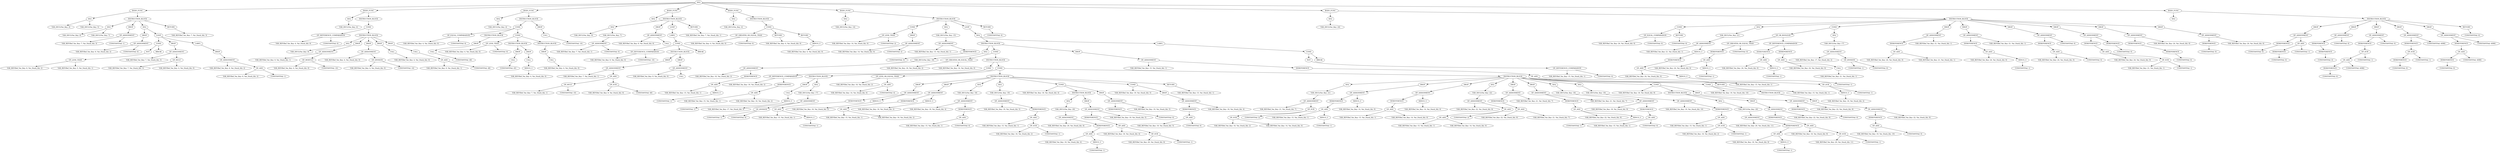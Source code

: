 diGraph Tree {
node1[label= "SEQ" ];
node2[label= "BODY_FUNC" ];
node1 -> node2[label=""];
node3[label= "SEQ" ];
node2 -> node3[label=""];
node4[label= "VAR_DECL(Var_Key: 4)" ];
node3 -> node4[label=""];
node5[label= "VAR_DECL(Var_Key: 5)" ];
node3 -> node5[label=""];
node6[label= "INSTRUCTION_BLOCK" ];
node2 -> node6[label=""];
node7[label= "SEQ" ];
node6 -> node7[label=""];
node8[label= "VAR_DECL(Var_Key: 6)" ];
node7 -> node8[label=""];
node9[label= "VAR_DECL(Var_Key: 7)" ];
node7 -> node9[label=""];
node10[label= "DROP" ];
node6 -> node10[label=""];
node11[label= "OP_ASSIGNMENT" ];
node10 -> node11[label=""];
node12[label= "VAR_REF(Ref_Var_Key: 7, Var_Stack_Idx: 3)" ];
node11 -> node12[label=""];
node13[label= "CONSTANT(Val: 1)" ];
node11 -> node13[label=""];
node14[label= "SEQ" ];
node6 -> node14[label=""];
node15[label= "DROP" ];
node14 -> node15[label=""];
node16[label= "OP_ASSIGNMENT" ];
node15 -> node16[label=""];
node17[label= "VAR_REF(Ref_Var_Key: 6, Var_Stack_Idx: 2)" ];
node16 -> node17[label=""];
node18[label= "CONSTANT(Val: 0)" ];
node16 -> node18[label=""];
node19[label= "LOOP" ];
node14 -> node19[label=""];
node20[label= "COND" ];
node19 -> node20[label=""];
node21[label= "NOT" ];
node20 -> node21[label=""];
node22[label= "OP_LESS_THAN" ];
node21 -> node22[label=""];
node23[label= "VAR_REF(Ref_Var_Key: 6, Var_Stack_Idx: 2)" ];
node22 -> node23[label=""];
node24[label= "VAR_REF(Ref_Var_Key: 5, Var_Stack_Idx: 1)" ];
node22 -> node24[label=""];
node25[label= "BREAK" ];
node20 -> node25[label=""];
node26[label= "DROP" ];
node19 -> node26[label=""];
node27[label= "OP_ASSIGNMENT" ];
node26 -> node27[label=""];
node28[label= "VAR_REF(Ref_Var_Key: 7, Var_Stack_Idx: 3)" ];
node27 -> node28[label=""];
node29[label= "OP_MULT" ];
node27 -> node29[label=""];
node30[label= "VAR_REF(Ref_Var_Key: 7, Var_Stack_Idx: 3)" ];
node29 -> node30[label=""];
node31[label= "VAR_REF(Ref_Var_Key: 4, Var_Stack_Idx: 0)" ];
node29 -> node31[label=""];
node32[label= "LABEL" ];
node19 -> node32[label=""];
node33[label= "DROP" ];
node32 -> node33[label=""];
node34[label= "OP_ASSIGNMENT" ];
node33 -> node34[label=""];
node35[label= "VAR_REF(Ref_Var_Key: 6, Var_Stack_Idx: 2)" ];
node34 -> node35[label=""];
node36[label= "OP_ADD" ];
node34 -> node36[label=""];
node37[label= "VAR_REF(Ref_Var_Key: 6, Var_Stack_Idx: 2)" ];
node36 -> node37[label=""];
node38[label= "CONSTANT(Val: 1)" ];
node36 -> node38[label=""];
node39[label= "RETURN" ];
node6 -> node39[label=""];
node40[label= "VAR_REF(Ref_Var_Key: 7, Var_Stack_Idx: 3)" ];
node39 -> node40[label=""];
node41[label= "BODY_FUNC" ];
node1 -> node41[label=""];
node42[label= "SEQ" ];
node41 -> node42[label=""];
node43[label= "VAR_DECL(Var_Key: 4)" ];
node42 -> node43[label=""];
node44[label= "INSTRUCTION_BLOCK" ];
node41 -> node44[label=""];
node45[label= "COND" ];
node44 -> node45[label=""];
node46[label= "OP_DIFFERENCE_COMPARAISON" ];
node45 -> node46[label=""];
node47[label= "VAR_REF(Ref_Var_Key: 4, Var_Stack_Idx: 0)" ];
node46 -> node47[label=""];
node48[label= "CONSTANT(Val: 0)" ];
node46 -> node48[label=""];
node49[label= "INSTRUCTION_BLOCK" ];
node45 -> node49[label=""];
node50[label= "SEQ" ];
node49 -> node50[label=""];
node51[label= "VAR_DECL(Var_Key: 9)" ];
node50 -> node51[label=""];
node52[label= "DROP" ];
node49 -> node52[label=""];
node53[label= "OP_ASSIGNMENT" ];
node52 -> node53[label=""];
node54[label= "VAR_REF(Ref_Var_Key: 9, Var_Stack_Idx: 1)" ];
node53 -> node54[label=""];
node55[label= "OP_MODULO" ];
node53 -> node55[label=""];
node56[label= "VAR_REF(Ref_Var_Key: 4, Var_Stack_Idx: 0)" ];
node55 -> node56[label=""];
node57[label= "CONSTANT(Val: 10)" ];
node55 -> node57[label=""];
node58[label= "DROP" ];
node49 -> node58[label=""];
node59[label= "OP_ASSIGNMENT" ];
node58 -> node59[label=""];
node60[label= "VAR_REF(Ref_Var_Key: 4, Var_Stack_Idx: 0)" ];
node59 -> node60[label=""];
node61[label= "OP_DIVISION" ];
node59 -> node61[label=""];
node62[label= "VAR_REF(Ref_Var_Key: 4, Var_Stack_Idx: 0)" ];
node61 -> node62[label=""];
node63[label= "CONSTANT(Val: 10)" ];
node61 -> node63[label=""];
node64[label= "DROP" ];
node49 -> node64[label=""];
node65[label= "CALL" ];
node64 -> node65[label=""];
node66[label= "VAR_REF(Ref_Var_Key: 4, Var_Stack_Idx: 0)" ];
node65 -> node66[label=""];
node67[label= "DROP" ];
node49 -> node67[label=""];
node68[label= "CALL" ];
node67 -> node68[label=""];
node69[label= "OP_ADD" ];
node68 -> node69[label=""];
node70[label= "VAR_REF(Ref_Var_Key: 9, Var_Stack_Idx: 1)" ];
node69 -> node70[label=""];
node71[label= "CONSTANT(Val: 48)" ];
node69 -> node71[label=""];
node72[label= "BODY_FUNC" ];
node1 -> node72[label=""];
node73[label= "SEQ" ];
node72 -> node73[label=""];
node74[label= "VAR_DECL(Var_Key: 4)" ];
node73 -> node74[label=""];
node75[label= "INSTRUCTION_BLOCK" ];
node72 -> node75[label=""];
node76[label= "COND" ];
node75 -> node76[label=""];
node77[label= "OP_EQUAL_COMPARAISON" ];
node76 -> node77[label=""];
node78[label= "VAR_REF(Ref_Var_Key: 4, Var_Stack_Idx: 0)" ];
node77 -> node78[label=""];
node79[label= "CONSTANT(Val: 0)" ];
node77 -> node79[label=""];
node80[label= "INSTRUCTION_BLOCK" ];
node76 -> node80[label=""];
node81[label= "DROP" ];
node80 -> node81[label=""];
node82[label= "CALL" ];
node81 -> node82[label=""];
node83[label= "CONSTANT(Val: 48)" ];
node82 -> node83[label=""];
node84[label= "COND" ];
node76 -> node84[label=""];
node85[label= "OP_LESS_THAN" ];
node84 -> node85[label=""];
node86[label= "VAR_REF(Ref_Var_Key: 4, Var_Stack_Idx: 0)" ];
node85 -> node86[label=""];
node87[label= "CONSTANT(Val: 0)" ];
node85 -> node87[label=""];
node88[label= "INSTRUCTION_BLOCK" ];
node84 -> node88[label=""];
node89[label= "DROP" ];
node88 -> node89[label=""];
node90[label= "CALL" ];
node89 -> node90[label=""];
node91[label= "CONSTANT(Val: 45)" ];
node90 -> node91[label=""];
node92[label= "DROP" ];
node88 -> node92[label=""];
node93[label= "CALL" ];
node92 -> node93[label=""];
node94[label= "MINUS_U" ];
node93 -> node94[label=""];
node95[label= "VAR_REF(Ref_Var_Key: 4, Var_Stack_Idx: 0)" ];
node94 -> node95[label=""];
node96[label= "INSTRUCTION_BLOCK" ];
node84 -> node96[label=""];
node97[label= "DROP" ];
node96 -> node97[label=""];
node98[label= "CALL" ];
node97 -> node98[label=""];
node99[label= "VAR_REF(Ref_Var_Key: 4, Var_Stack_Idx: 0)" ];
node98 -> node99[label=""];
node100[label= "DROP" ];
node75 -> node100[label=""];
node101[label= "CALL" ];
node100 -> node101[label=""];
node102[label= "CONSTANT(Val: 10)" ];
node101 -> node102[label=""];
node103[label= "BODY_FUNC" ];
node1 -> node103[label=""];
node104[label= "SEQ" ];
node103 -> node104[label=""];
node105[label= "INSTRUCTION_BLOCK" ];
node103 -> node105[label=""];
node106[label= "SEQ" ];
node105 -> node106[label=""];
node107[label= "VAR_DECL(Var_Key: 9)" ];
node106 -> node107[label=""];
node108[label= "VAR_DECL(Var_Key: 7)" ];
node106 -> node108[label=""];
node109[label= "OP_ASSIGNMENT" ];
node108 -> node109[label=""];
node110[label= "VAR_REF(Ref_Var_Key: 7, Var_Stack_Idx: 1)" ];
node109 -> node110[label=""];
node111[label= "CONSTANT(Val: 0)" ];
node109 -> node111[label=""];
node112[label= "DROP" ];
node105 -> node112[label=""];
node113[label= "OP_ASSIGNMENT" ];
node112 -> node113[label=""];
node114[label= "VAR_REF(Ref_Var_Key: 9, Var_Stack_Idx: 0)" ];
node113 -> node114[label=""];
node115[label= "CALL" ];
node113 -> node115[label=""];
node116[label= "LOOP" ];
node105 -> node116[label=""];
node117[label= "LABEL" ];
node116 -> node117[label=""];
node118[label= "COND" ];
node117 -> node118[label=""];
node119[label= "OP_DIFFERENCE_COMPARAISON" ];
node118 -> node119[label=""];
node120[label= "VAR_REF(Ref_Var_Key: 9, Var_Stack_Idx: 0)" ];
node119 -> node120[label=""];
node121[label= "CONSTANT(Val: 10)" ];
node119 -> node121[label=""];
node122[label= "INSTRUCTION_BLOCK" ];
node118 -> node122[label=""];
node123[label= "DROP" ];
node122 -> node123[label=""];
node124[label= "OP_ASSIGNMENT" ];
node123 -> node124[label=""];
node125[label= "VAR_REF(Ref_Var_Key: 7, Var_Stack_Idx: 1)" ];
node124 -> node125[label=""];
node126[label= "OP_ADD" ];
node124 -> node126[label=""];
node127[label= "OP_MULT" ];
node126 -> node127[label=""];
node128[label= "VAR_REF(Ref_Var_Key: 7, Var_Stack_Idx: 1)" ];
node127 -> node128[label=""];
node129[label= "CONSTANT(Val: 10)" ];
node127 -> node129[label=""];
node130[label= "OP_SUB" ];
node126 -> node130[label=""];
node131[label= "VAR_REF(Ref_Var_Key: 9, Var_Stack_Idx: 0)" ];
node130 -> node131[label=""];
node132[label= "CONSTANT(Val: 48)" ];
node130 -> node132[label=""];
node133[label= "DROP" ];
node122 -> node133[label=""];
node134[label= "OP_ASSIGNMENT" ];
node133 -> node134[label=""];
node135[label= "VAR_REF(Ref_Var_Key: 9, Var_Stack_Idx: 0)" ];
node134 -> node135[label=""];
node136[label= "CALL" ];
node134 -> node136[label=""];
node137[label= "BREAK" ];
node118 -> node137[label=""];
node138[label= "RETURN" ];
node105 -> node138[label=""];
node139[label= "VAR_REF(Ref_Var_Key: 7, Var_Stack_Idx: 1)" ];
node138 -> node139[label=""];
node140[label= "BODY_FUNC" ];
node1 -> node140[label=""];
node141[label= "SEQ" ];
node140 -> node141[label=""];
node142[label= "VAR_DECL(Var_Key: 4)" ];
node141 -> node142[label=""];
node143[label= "INSTRUCTION_BLOCK" ];
node140 -> node143[label=""];
node144[label= "COND" ];
node143 -> node144[label=""];
node145[label= "OP_GREATER_OR_EQUAL_THAN" ];
node144 -> node145[label=""];
node146[label= "VAR_REF(Ref_Var_Key: 4, Var_Stack_Idx: 0)" ];
node145 -> node146[label=""];
node147[label= "CONSTANT(Val: 0)" ];
node145 -> node147[label=""];
node148[label= "RETURN" ];
node144 -> node148[label=""];
node149[label= "VAR_REF(Ref_Var_Key: 4, Var_Stack_Idx: 0)" ];
node148 -> node149[label=""];
node150[label= "RETURN" ];
node144 -> node150[label=""];
node151[label= "MINUS_U" ];
node150 -> node151[label=""];
node152[label= "VAR_REF(Ref_Var_Key: 4, Var_Stack_Idx: 0)" ];
node151 -> node152[label=""];
node153[label= "BODY_FUNC" ];
node1 -> node153[label=""];
node154[label= "SEQ" ];
node153 -> node154[label=""];
node155[label= "VAR_DECL(Var_Key: 14)" ];
node154 -> node155[label=""];
node156[label= "INSTRUCTION_BLOCK" ];
node153 -> node156[label=""];
node157[label= "COND" ];
node156 -> node157[label=""];
node158[label= "OP_LESS_THAN" ];
node157 -> node158[label=""];
node159[label= "VAR_REF(Ref_Var_Key: 14, Var_Stack_Idx: 0)" ];
node158 -> node159[label=""];
node160[label= "CONSTANT(Val: 2)" ];
node158 -> node160[label=""];
node161[label= "DROP" ];
node157 -> node161[label=""];
node162[label= "OP_ASSIGNMENT" ];
node161 -> node162[label=""];
node163[label= "VAR_REF(Ref_Var_Key: 14, Var_Stack_Idx: 0)" ];
node162 -> node163[label=""];
node164[label= "CONSTANT(Val: 2)" ];
node162 -> node164[label=""];
node165[label= "SEQ" ];
node156 -> node165[label=""];
node166[label= "VAR_DECL(Var_Key: 15)" ];
node165 -> node166[label=""];
node167[label= "OP_ASSIGNMENT" ];
node166 -> node167[label=""];
node168[label= "VAR_REF(Ref_Var_Key: 15, Var_Stack_Idx: 1)" ];
node167 -> node168[label=""];
node169[label= "DEREFERENCE" ];
node167 -> node169[label=""];
node170[label= "CONSTANT(Val: 0)" ];
node169 -> node170[label=""];
node171[label= "LOOP" ];
node156 -> node171[label=""];
node172[label= "SEQ" ];
node171 -> node172[label=""];
node173[label= "INSTRUCTION_BLOCK" ];
node172 -> node173[label=""];
node174[label= "SEQ" ];
node173 -> node174[label=""];
node175[label= "VAR_DECL(Var_Key: 16)" ];
node174 -> node175[label=""];
node176[label= "OP_ASSIGNMENT" ];
node175 -> node176[label=""];
node177[label= "VAR_REF(Ref_Var_Key: 16, Var_Stack_Idx: 2)" ];
node176 -> node177[label=""];
node178[label= "DEREFERENCE" ];
node176 -> node178[label=""];
node179[label= "OP_ADD" ];
node178 -> node179[label=""];
node180[label= "VAR_REF(Ref_Var_Key: 15, Var_Stack_Idx: 1)" ];
node179 -> node180[label=""];
node181[label= "MINUS_U" ];
node179 -> node181[label=""];
node182[label= "CONSTANT(Val: 1)" ];
node181 -> node182[label=""];
node183[label= "COND" ];
node173 -> node183[label=""];
node184[label= "OP_GREATER_OR_EQUAL_THAN" ];
node183 -> node184[label=""];
node185[label= "VAR_REF(Ref_Var_Key: 16, Var_Stack_Idx: 2)" ];
node184 -> node185[label=""];
node186[label= "VAR_REF(Ref_Var_Key: 14, Var_Stack_Idx: 0)" ];
node184 -> node186[label=""];
node187[label= "INSTRUCTION_BLOCK" ];
node183 -> node187[label=""];
node188[label= "COND" ];
node187 -> node188[label=""];
node189[label= "OP_DIFFERENCE_COMPARAISON" ];
node188 -> node189[label=""];
node190[label= "VAR_REF(Ref_Var_Key: 16, Var_Stack_Idx: 2)" ];
node189 -> node190[label=""];
node191[label= "DEREFERENCE" ];
node189 -> node191[label=""];
node192[label= "OP_ADD" ];
node191 -> node192[label=""];
node193[label= "VAR_REF(Ref_Var_Key: 15, Var_Stack_Idx: 1)" ];
node192 -> node193[label=""];
node194[label= "VAR_REF(Ref_Var_Key: 16, Var_Stack_Idx: 2)" ];
node192 -> node194[label=""];
node195[label= "INSTRUCTION_BLOCK" ];
node188 -> node195[label=""];
node196[label= "DROP" ];
node195 -> node196[label=""];
node197[label= "CALL" ];
node196 -> node197[label=""];
node198[label= "MINUS_U" ];
node197 -> node198[label=""];
node199[label= "CONSTANT(Val: 1)" ];
node198 -> node199[label=""];
node200[label= "SEQ" ];
node195 -> node200[label=""];
node201[label= "VAR_DECL(Var_Key: 17)" ];
node200 -> node201[label=""];
node202[label= "OP_ASSIGNMENT" ];
node201 -> node202[label=""];
node203[label= "VAR_REF(Ref_Var_Key: 17, Var_Stack_Idx: 3)" ];
node202 -> node203[label=""];
node204[label= "OP_DIVISION" ];
node202 -> node204[label=""];
node205[label= "CONSTANT(Val: 1)" ];
node204 -> node205[label=""];
node206[label= "CONSTANT(Val: 0)" ];
node204 -> node206[label=""];
node207[label= "COND" ];
node187 -> node207[label=""];
node208[label= "OP_LESS_OR_EQUAL_THAN" ];
node207 -> node208[label=""];
node209[label= "VAR_REF(Ref_Var_Key: 16, Var_Stack_Idx: 2)" ];
node208 -> node209[label=""];
node210[label= "OP_ADD" ];
node208 -> node210[label=""];
node211[label= "VAR_REF(Ref_Var_Key: 14, Var_Stack_Idx: 0)" ];
node210 -> node211[label=""];
node212[label= "CONSTANT(Val: 4)" ];
node210 -> node212[label=""];
node213[label= "INSTRUCTION_BLOCK" ];
node207 -> node213[label=""];
node214[label= "DROP" ];
node213 -> node214[label=""];
node215[label= "OP_ASSIGNMENT" ];
node214 -> node215[label=""];
node216[label= "DEREFERENCE" ];
node215 -> node216[label=""];
node217[label= "OP_ADD" ];
node216 -> node217[label=""];
node218[label= "VAR_REF(Ref_Var_Key: 15, Var_Stack_Idx: 1)" ];
node217 -> node218[label=""];
node219[label= "MINUS_U" ];
node217 -> node219[label=""];
node220[label= "CONSTANT(Val: 1)" ];
node219 -> node220[label=""];
node221[label= "MINUS_U" ];
node215 -> node221[label=""];
node222[label= "VAR_REF(Ref_Var_Key: 16, Var_Stack_Idx: 2)" ];
node221 -> node222[label=""];
node223[label= "DROP" ];
node213 -> node223[label=""];
node224[label= "OP_ASSIGNMENT" ];
node223 -> node224[label=""];
node225[label= "DEREFERENCE" ];
node224 -> node225[label=""];
node226[label= "OP_ADD" ];
node225 -> node226[label=""];
node227[label= "VAR_REF(Ref_Var_Key: 15, Var_Stack_Idx: 1)" ];
node226 -> node227[label=""];
node228[label= "VAR_REF(Ref_Var_Key: 16, Var_Stack_Idx: 2)" ];
node226 -> node228[label=""];
node229[label= "MINUS_U" ];
node224 -> node229[label=""];
node230[label= "VAR_REF(Ref_Var_Key: 16, Var_Stack_Idx: 2)" ];
node229 -> node230[label=""];
node231[label= "SEQ" ];
node213 -> node231[label=""];
node232[label= "VAR_DECL(Var_Key: 18)" ];
node231 -> node232[label=""];
node233[label= "OP_ASSIGNMENT" ];
node232 -> node233[label=""];
node234[label= "VAR_REF(Ref_Var_Key: 18, Var_Stack_Idx: 4)" ];
node233 -> node234[label=""];
node235[label= "DEREFERENCE" ];
node233 -> node235[label=""];
node236[label= "OP_ADD" ];
node235 -> node236[label=""];
node237[label= "VAR_REF(Ref_Var_Key: 15, Var_Stack_Idx: 1)" ];
node236 -> node237[label=""];
node238[label= "CONSTANT(Val: 0)" ];
node236 -> node238[label=""];
node239[label= "SEQ" ];
node213 -> node239[label=""];
node240[label= "VAR_DECL(Var_Key: 19)" ];
node239 -> node240[label=""];
node241[label= "OP_ASSIGNMENT" ];
node240 -> node241[label=""];
node242[label= "VAR_REF(Ref_Var_Key: 19, Var_Stack_Idx: 5)" ];
node241 -> node242[label=""];
node243[label= "DEREFERENCE" ];
node241 -> node243[label=""];
node244[label= "OP_ADD" ];
node243 -> node244[label=""];
node245[label= "VAR_REF(Ref_Var_Key: 15, Var_Stack_Idx: 1)" ];
node244 -> node245[label=""];
node246[label= "OP_SUB" ];
node244 -> node246[label=""];
node247[label= "VAR_REF(Ref_Var_Key: 16, Var_Stack_Idx: 2)" ];
node246 -> node247[label=""];
node248[label= "CONSTANT(Val: 1)" ];
node246 -> node248[label=""];
node249[label= "COND" ];
node213 -> node249[label=""];
node250[label= "VAR_REF(Ref_Var_Key: 18, Var_Stack_Idx: 4)" ];
node249 -> node250[label=""];
node251[label= "INSTRUCTION_BLOCK" ];
node249 -> node251[label=""];
node252[label= "SEQ" ];
node251 -> node252[label=""];
node253[label= "VAR_DECL(Var_Key: 20)" ];
node252 -> node253[label=""];
node254[label= "OP_ASSIGNMENT" ];
node253 -> node254[label=""];
node255[label= "VAR_REF(Ref_Var_Key: 20, Var_Stack_Idx: 6)" ];
node254 -> node255[label=""];
node256[label= "DEREFERENCE" ];
node254 -> node256[label=""];
node257[label= "OP_ADD" ];
node256 -> node257[label=""];
node258[label= "VAR_REF(Ref_Var_Key: 18, Var_Stack_Idx: 4)" ];
node257 -> node258[label=""];
node259[label= "MINUS_U" ];
node257 -> node259[label=""];
node260[label= "CONSTANT(Val: 1)" ];
node259 -> node260[label=""];
node261[label= "DROP" ];
node251 -> node261[label=""];
node262[label= "OP_ASSIGNMENT" ];
node261 -> node262[label=""];
node263[label= "DEREFERENCE" ];
node262 -> node263[label=""];
node264[label= "OP_ADD" ];
node263 -> node264[label=""];
node265[label= "VAR_REF(Ref_Var_Key: 18, Var_Stack_Idx: 4)" ];
node264 -> node265[label=""];
node266[label= "OP_SUB" ];
node264 -> node266[label=""];
node267[label= "VAR_REF(Ref_Var_Key: 20, Var_Stack_Idx: 6)" ];
node266 -> node267[label=""];
node268[label= "CONSTANT(Val: 1)" ];
node266 -> node268[label=""];
node269[label= "VAR_REF(Ref_Var_Key: 19, Var_Stack_Idx: 5)" ];
node262 -> node269[label=""];
node270[label= "DROP" ];
node249 -> node270[label=""];
node271[label= "OP_ASSIGNMENT" ];
node270 -> node271[label=""];
node272[label= "DEREFERENCE" ];
node271 -> node272[label=""];
node273[label= "CONSTANT(Val: 0)" ];
node272 -> node273[label=""];
node274[label= "VAR_REF(Ref_Var_Key: 19, Var_Stack_Idx: 5)" ];
node271 -> node274[label=""];
node275[label= "COND" ];
node213 -> node275[label=""];
node276[label= "VAR_REF(Ref_Var_Key: 19, Var_Stack_Idx: 5)" ];
node275 -> node276[label=""];
node277[label= "DROP" ];
node275 -> node277[label=""];
node278[label= "OP_ASSIGNMENT" ];
node277 -> node278[label=""];
node279[label= "DEREFERENCE" ];
node278 -> node279[label=""];
node280[label= "OP_ADD" ];
node279 -> node280[label=""];
node281[label= "VAR_REF(Ref_Var_Key: 19, Var_Stack_Idx: 5)" ];
node280 -> node281[label=""];
node282[label= "CONSTANT(Val: 0)" ];
node280 -> node282[label=""];
node283[label= "VAR_REF(Ref_Var_Key: 18, Var_Stack_Idx: 4)" ];
node278 -> node283[label=""];
node284[label= "RETURN" ];
node213 -> node284[label=""];
node285[label= "VAR_REF(Ref_Var_Key: 15, Var_Stack_Idx: 1)" ];
node284 -> node285[label=""];
node286[label= "INSTRUCTION_BLOCK" ];
node207 -> node286[label=""];
node287[label= "SEQ" ];
node286 -> node287[label=""];
node288[label= "VAR_DECL(Var_Key: 21)" ];
node287 -> node288[label=""];
node289[label= "OP_ASSIGNMENT" ];
node288 -> node289[label=""];
node290[label= "VAR_REF(Ref_Var_Key: 21, Var_Stack_Idx: 7)" ];
node289 -> node290[label=""];
node291[label= "OP_SUB" ];
node289 -> node291[label=""];
node292[label= "OP_SUB" ];
node291 -> node292[label=""];
node293[label= "VAR_REF(Ref_Var_Key: 16, Var_Stack_Idx: 2)" ];
node292 -> node293[label=""];
node294[label= "VAR_REF(Ref_Var_Key: 14, Var_Stack_Idx: 0)" ];
node292 -> node294[label=""];
node295[label= "CONSTANT(Val: 2)" ];
node291 -> node295[label=""];
node296[label= "DROP" ];
node286 -> node296[label=""];
node297[label= "OP_ASSIGNMENT" ];
node296 -> node297[label=""];
node298[label= "DEREFERENCE" ];
node297 -> node298[label=""];
node299[label= "OP_ADD" ];
node298 -> node299[label=""];
node300[label= "VAR_REF(Ref_Var_Key: 15, Var_Stack_Idx: 1)" ];
node299 -> node300[label=""];
node301[label= "MINUS_U" ];
node299 -> node301[label=""];
node302[label= "CONSTANT(Val: 1)" ];
node301 -> node302[label=""];
node303[label= "MINUS_U" ];
node297 -> node303[label=""];
node304[label= "VAR_REF(Ref_Var_Key: 14, Var_Stack_Idx: 0)" ];
node303 -> node304[label=""];
node305[label= "DROP" ];
node286 -> node305[label=""];
node306[label= "OP_ASSIGNMENT" ];
node305 -> node306[label=""];
node307[label= "DEREFERENCE" ];
node306 -> node307[label=""];
node308[label= "OP_ADD" ];
node307 -> node308[label=""];
node309[label= "VAR_REF(Ref_Var_Key: 15, Var_Stack_Idx: 1)" ];
node308 -> node309[label=""];
node310[label= "VAR_REF(Ref_Var_Key: 14, Var_Stack_Idx: 0)" ];
node308 -> node310[label=""];
node311[label= "MINUS_U" ];
node306 -> node311[label=""];
node312[label= "VAR_REF(Ref_Var_Key: 14, Var_Stack_Idx: 0)" ];
node311 -> node312[label=""];
node313[label= "SEQ" ];
node286 -> node313[label=""];
node314[label= "VAR_DECL(Var_Key: 22)" ];
node313 -> node314[label=""];
node315[label= "OP_ASSIGNMENT" ];
node314 -> node315[label=""];
node316[label= "VAR_REF(Ref_Var_Key: 22, Var_Stack_Idx: 8)" ];
node315 -> node316[label=""];
node317[label= "OP_ADD" ];
node315 -> node317[label=""];
node318[label= "OP_ADD" ];
node317 -> node318[label=""];
node319[label= "VAR_REF(Ref_Var_Key: 15, Var_Stack_Idx: 1)" ];
node318 -> node319[label=""];
node320[label= "VAR_REF(Ref_Var_Key: 14, Var_Stack_Idx: 0)" ];
node318 -> node320[label=""];
node321[label= "CONSTANT(Val: 2)" ];
node317 -> node321[label=""];
node322[label= "DROP" ];
node286 -> node322[label=""];
node323[label= "OP_ASSIGNMENT" ];
node322 -> node323[label=""];
node324[label= "DEREFERENCE" ];
node323 -> node324[label=""];
node325[label= "OP_ADD" ];
node324 -> node325[label=""];
node326[label= "VAR_REF(Ref_Var_Key: 22, Var_Stack_Idx: 8)" ];
node325 -> node326[label=""];
node327[label= "VAR_REF(Ref_Var_Key: 21, Var_Stack_Idx: 7)" ];
node325 -> node327[label=""];
node328[label= "VAR_REF(Ref_Var_Key: 21, Var_Stack_Idx: 7)" ];
node323 -> node328[label=""];
node329[label= "DROP" ];
node286 -> node329[label=""];
node330[label= "OP_ASSIGNMENT" ];
node329 -> node330[label=""];
node331[label= "DEREFERENCE" ];
node330 -> node331[label=""];
node332[label= "OP_ADD" ];
node331 -> node332[label=""];
node333[label= "VAR_REF(Ref_Var_Key: 22, Var_Stack_Idx: 8)" ];
node332 -> node333[label=""];
node334[label= "MINUS_U" ];
node332 -> node334[label=""];
node335[label= "CONSTANT(Val: 1)" ];
node334 -> node335[label=""];
node336[label= "VAR_REF(Ref_Var_Key: 21, Var_Stack_Idx: 7)" ];
node330 -> node336[label=""];
node337[label= "SEQ" ];
node286 -> node337[label=""];
node338[label= "VAR_DECL(Var_Key: 18)" ];
node337 -> node338[label=""];
node339[label= "OP_ASSIGNMENT" ];
node338 -> node339[label=""];
node340[label= "VAR_REF(Ref_Var_Key: 18, Var_Stack_Idx: 9)" ];
node339 -> node340[label=""];
node341[label= "DEREFERENCE" ];
node339 -> node341[label=""];
node342[label= "OP_ADD" ];
node341 -> node342[label=""];
node343[label= "VAR_REF(Ref_Var_Key: 15, Var_Stack_Idx: 1)" ];
node342 -> node343[label=""];
node344[label= "CONSTANT(Val: 0)" ];
node342 -> node344[label=""];
node345[label= "SEQ" ];
node286 -> node345[label=""];
node346[label= "VAR_DECL(Var_Key: 19)" ];
node345 -> node346[label=""];
node347[label= "OP_ASSIGNMENT" ];
node346 -> node347[label=""];
node348[label= "VAR_REF(Ref_Var_Key: 19, Var_Stack_Idx: 10)" ];
node347 -> node348[label=""];
node349[label= "DEREFERENCE" ];
node347 -> node349[label=""];
node350[label= "OP_ADD" ];
node349 -> node350[label=""];
node351[label= "VAR_REF(Ref_Var_Key: 15, Var_Stack_Idx: 1)" ];
node350 -> node351[label=""];
node352[label= "OP_SUB" ];
node350 -> node352[label=""];
node353[label= "VAR_REF(Ref_Var_Key: 16, Var_Stack_Idx: 2)" ];
node352 -> node353[label=""];
node354[label= "CONSTANT(Val: 1)" ];
node352 -> node354[label=""];
node355[label= "COND" ];
node286 -> node355[label=""];
node356[label= "VAR_REF(Ref_Var_Key: 18, Var_Stack_Idx: 9)" ];
node355 -> node356[label=""];
node357[label= "INSTRUCTION_BLOCK" ];
node355 -> node357[label=""];
node358[label= "SEQ" ];
node357 -> node358[label=""];
node359[label= "VAR_DECL(Var_Key: 20)" ];
node358 -> node359[label=""];
node360[label= "OP_ASSIGNMENT" ];
node359 -> node360[label=""];
node361[label= "VAR_REF(Ref_Var_Key: 20, Var_Stack_Idx: 11)" ];
node360 -> node361[label=""];
node362[label= "DEREFERENCE" ];
node360 -> node362[label=""];
node363[label= "OP_ADD" ];
node362 -> node363[label=""];
node364[label= "VAR_REF(Ref_Var_Key: 18, Var_Stack_Idx: 9)" ];
node363 -> node364[label=""];
node365[label= "MINUS_U" ];
node363 -> node365[label=""];
node366[label= "CONSTANT(Val: 1)" ];
node365 -> node366[label=""];
node367[label= "DROP" ];
node357 -> node367[label=""];
node368[label= "OP_ASSIGNMENT" ];
node367 -> node368[label=""];
node369[label= "DEREFERENCE" ];
node368 -> node369[label=""];
node370[label= "OP_ADD" ];
node369 -> node370[label=""];
node371[label= "VAR_REF(Ref_Var_Key: 18, Var_Stack_Idx: 9)" ];
node370 -> node371[label=""];
node372[label= "OP_SUB" ];
node370 -> node372[label=""];
node373[label= "VAR_REF(Ref_Var_Key: 20, Var_Stack_Idx: 11)" ];
node372 -> node373[label=""];
node374[label= "CONSTANT(Val: 1)" ];
node372 -> node374[label=""];
node375[label= "VAR_REF(Ref_Var_Key: 22, Var_Stack_Idx: 8)" ];
node368 -> node375[label=""];
node376[label= "DROP" ];
node355 -> node376[label=""];
node377[label= "OP_ASSIGNMENT" ];
node376 -> node377[label=""];
node378[label= "DEREFERENCE" ];
node377 -> node378[label=""];
node379[label= "CONSTANT(Val: 0)" ];
node378 -> node379[label=""];
node380[label= "VAR_REF(Ref_Var_Key: 22, Var_Stack_Idx: 8)" ];
node377 -> node380[label=""];
node381[label= "COND" ];
node286 -> node381[label=""];
node382[label= "VAR_REF(Ref_Var_Key: 19, Var_Stack_Idx: 10)" ];
node381 -> node382[label=""];
node383[label= "INSTRUCTION_BLOCK" ];
node381 -> node383[label=""];
node384[label= "DROP" ];
node383 -> node384[label=""];
node385[label= "OP_ASSIGNMENT" ];
node384 -> node385[label=""];
node386[label= "DEREFERENCE" ];
node385 -> node386[label=""];
node387[label= "OP_ADD" ];
node386 -> node387[label=""];
node388[label= "VAR_REF(Ref_Var_Key: 19, Var_Stack_Idx: 10)" ];
node387 -> node388[label=""];
node389[label= "CONSTANT(Val: 0)" ];
node387 -> node389[label=""];
node390[label= "VAR_REF(Ref_Var_Key: 22, Var_Stack_Idx: 8)" ];
node385 -> node390[label=""];
node391[label= "RETURN" ];
node286 -> node391[label=""];
node392[label= "VAR_REF(Ref_Var_Key: 15, Var_Stack_Idx: 1)" ];
node391 -> node392[label=""];
node393[label= "DROP" ];
node173 -> node393[label=""];
node394[label= "OP_ASSIGNMENT" ];
node393 -> node394[label=""];
node395[label= "VAR_REF(Ref_Var_Key: 15, Var_Stack_Idx: 1)" ];
node394 -> node395[label=""];
node396[label= "DEREFERENCE" ];
node394 -> node396[label=""];
node397[label= "OP_ADD" ];
node396 -> node397[label=""];
node398[label= "VAR_REF(Ref_Var_Key: 15, Var_Stack_Idx: 1)" ];
node397 -> node398[label=""];
node399[label= "OP_SUB" ];
node397 -> node399[label=""];
node400[label= "MINUS_U" ];
node399 -> node400[label=""];
node401[label= "VAR_REF(Ref_Var_Key: 16, Var_Stack_Idx: 2)" ];
node400 -> node401[label=""];
node402[label= "CONSTANT(Val: 1)" ];
node399 -> node402[label=""];
node403[label= "LABEL" ];
node172 -> node403[label=""];
node404[label= "COND" ];
node403 -> node404[label=""];
node405[label= "NOT" ];
node404 -> node405[label=""];
node406[label= "OP_DIFFERENCE_COMPARAISON" ];
node405 -> node406[label=""];
node407[label= "VAR_REF(Ref_Var_Key: 15, Var_Stack_Idx: 1)" ];
node406 -> node407[label=""];
node408[label= "CONSTANT(Val: 0)" ];
node406 -> node408[label=""];
node409[label= "BREAK" ];
node404 -> node409[label=""];
node410[label= "RETURN" ];
node156 -> node410[label=""];
node411[label= "CONSTANT(Val: 0)" ];
node410 -> node411[label=""];
node412[label= "BODY_FUNC" ];
node1 -> node412[label=""];
node413[label= "SEQ" ];
node412 -> node413[label=""];
node414[label= "VAR_DECL(Var_Key: 24)" ];
node413 -> node414[label=""];
node415[label= "INSTRUCTION_BLOCK" ];
node412 -> node415[label=""];
node416[label= "COND" ];
node415 -> node416[label=""];
node417[label= "OP_EQUAL_COMPARAISON" ];
node416 -> node417[label=""];
node418[label= "VAR_REF(Ref_Var_Key: 24, Var_Stack_Idx: 0)" ];
node417 -> node418[label=""];
node419[label= "CONSTANT(Val: 0)" ];
node417 -> node419[label=""];
node420[label= "RETURN" ];
node416 -> node420[label=""];
node421[label= "CONSTANT(Val: 0)" ];
node420 -> node421[label=""];
node422[label= "SEQ" ];
node415 -> node422[label=""];
node423[label= "VAR_DECL(Var_Key: 21)" ];
node422 -> node423[label=""];
node424[label= "OP_ASSIGNMENT" ];
node423 -> node424[label=""];
node425[label= "VAR_REF(Ref_Var_Key: 21, Var_Stack_Idx: 1)" ];
node424 -> node425[label=""];
node426[label= "MINUS_U" ];
node424 -> node426[label=""];
node427[label= "DEREFERENCE" ];
node426 -> node427[label=""];
node428[label= "OP_ADD" ];
node427 -> node428[label=""];
node429[label= "VAR_REF(Ref_Var_Key: 24, Var_Stack_Idx: 0)" ];
node428 -> node429[label=""];
node430[label= "MINUS_U" ];
node428 -> node430[label=""];
node431[label= "CONSTANT(Val: 1)" ];
node430 -> node431[label=""];
node432[label= "COND" ];
node415 -> node432[label=""];
node433[label= "OP_OR_BOOLEAN" ];
node432 -> node433[label=""];
node434[label= "OP_GREATER_OR_EQUAL_THAN" ];
node433 -> node434[label=""];
node435[label= "DEREFERENCE" ];
node434 -> node435[label=""];
node436[label= "OP_ADD" ];
node435 -> node436[label=""];
node437[label= "VAR_REF(Ref_Var_Key: 24, Var_Stack_Idx: 0)" ];
node436 -> node437[label=""];
node438[label= "MINUS_U" ];
node436 -> node438[label=""];
node439[label= "CONSTANT(Val: 1)" ];
node438 -> node439[label=""];
node440[label= "CONSTANT(Val: 0)" ];
node434 -> node440[label=""];
node441[label= "OP_DIFFERENCE_COMPARAISON" ];
node433 -> node441[label=""];
node442[label= "DEREFERENCE" ];
node441 -> node442[label=""];
node443[label= "OP_ADD" ];
node442 -> node443[label=""];
node444[label= "VAR_REF(Ref_Var_Key: 24, Var_Stack_Idx: 0)" ];
node443 -> node444[label=""];
node445[label= "MINUS_U" ];
node443 -> node445[label=""];
node446[label= "CONSTANT(Val: 1)" ];
node445 -> node446[label=""];
node447[label= "DEREFERENCE" ];
node441 -> node447[label=""];
node448[label= "OP_ADD" ];
node447 -> node448[label=""];
node449[label= "VAR_REF(Ref_Var_Key: 24, Var_Stack_Idx: 0)" ];
node448 -> node449[label=""];
node450[label= "CALL" ];
node448 -> node450[label=""];
node451[label= "VAR_REF(Ref_Var_Key: 21, Var_Stack_Idx: 1)" ];
node450 -> node451[label=""];
node452[label= "SEQ" ];
node432 -> node452[label=""];
node453[label= "VAR_DECL(Var_Key: 17)" ];
node452 -> node453[label=""];
node454[label= "OP_ASSIGNMENT" ];
node453 -> node454[label=""];
node455[label= "VAR_REF(Ref_Var_Key: 17, Var_Stack_Idx: 2)" ];
node454 -> node455[label=""];
node456[label= "OP_DIVISION" ];
node454 -> node456[label=""];
node457[label= "CONSTANT(Val: 1)" ];
node456 -> node457[label=""];
node458[label= "CONSTANT(Val: 0)" ];
node456 -> node458[label=""];
node459[label= "DROP" ];
node415 -> node459[label=""];
node460[label= "OP_ASSIGNMENT" ];
node459 -> node460[label=""];
node461[label= "DEREFERENCE" ];
node460 -> node461[label=""];
node462[label= "OP_ADD" ];
node461 -> node462[label=""];
node463[label= "VAR_REF(Ref_Var_Key: 24, Var_Stack_Idx: 0)" ];
node462 -> node463[label=""];
node464[label= "VAR_REF(Ref_Var_Key: 21, Var_Stack_Idx: 1)" ];
node462 -> node464[label=""];
node465[label= "VAR_REF(Ref_Var_Key: 21, Var_Stack_Idx: 1)" ];
node460 -> node465[label=""];
node466[label= "DROP" ];
node415 -> node466[label=""];
node467[label= "OP_ASSIGNMENT" ];
node466 -> node467[label=""];
node468[label= "DEREFERENCE" ];
node467 -> node468[label=""];
node469[label= "OP_ADD" ];
node468 -> node469[label=""];
node470[label= "VAR_REF(Ref_Var_Key: 24, Var_Stack_Idx: 0)" ];
node469 -> node470[label=""];
node471[label= "MINUS_U" ];
node469 -> node471[label=""];
node472[label= "CONSTANT(Val: 1)" ];
node471 -> node472[label=""];
node473[label= "VAR_REF(Ref_Var_Key: 21, Var_Stack_Idx: 1)" ];
node467 -> node473[label=""];
node474[label= "DROP" ];
node415 -> node474[label=""];
node475[label= "OP_ASSIGNMENT" ];
node474 -> node475[label=""];
node476[label= "DEREFERENCE" ];
node475 -> node476[label=""];
node477[label= "OP_ADD" ];
node476 -> node477[label=""];
node478[label= "VAR_REF(Ref_Var_Key: 24, Var_Stack_Idx: 0)" ];
node477 -> node478[label=""];
node479[label= "CONSTANT(Val: 0)" ];
node477 -> node479[label=""];
node480[label= "CONSTANT(Val: 0)" ];
node475 -> node480[label=""];
node481[label= "DROP" ];
node415 -> node481[label=""];
node482[label= "OP_ASSIGNMENT" ];
node481 -> node482[label=""];
node483[label= "DEREFERENCE" ];
node482 -> node483[label=""];
node484[label= "OP_ADD" ];
node483 -> node484[label=""];
node485[label= "VAR_REF(Ref_Var_Key: 24, Var_Stack_Idx: 0)" ];
node484 -> node485[label=""];
node486[label= "OP_SUB" ];
node484 -> node486[label=""];
node487[label= "VAR_REF(Ref_Var_Key: 21, Var_Stack_Idx: 1)" ];
node486 -> node487[label=""];
node488[label= "CONSTANT(Val: 1)" ];
node486 -> node488[label=""];
node489[label= "DEREFERENCE" ];
node482 -> node489[label=""];
node490[label= "CONSTANT(Val: 0)" ];
node489 -> node490[label=""];
node491[label= "DROP" ];
node415 -> node491[label=""];
node492[label= "OP_ASSIGNMENT" ];
node491 -> node492[label=""];
node493[label= "DEREFERENCE" ];
node492 -> node493[label=""];
node494[label= "DEREFERENCE" ];
node493 -> node494[label=""];
node495[label= "CONSTANT(Val: 0)" ];
node494 -> node495[label=""];
node496[label= "VAR_REF(Ref_Var_Key: 24, Var_Stack_Idx: 0)" ];
node492 -> node496[label=""];
node497[label= "DROP" ];
node415 -> node497[label=""];
node498[label= "OP_ASSIGNMENT" ];
node497 -> node498[label=""];
node499[label= "DEREFERENCE" ];
node498 -> node499[label=""];
node500[label= "CONSTANT(Val: 0)" ];
node499 -> node500[label=""];
node501[label= "VAR_REF(Ref_Var_Key: 24, Var_Stack_Idx: 0)" ];
node498 -> node501[label=""];
node502[label= "BODY_FUNC" ];
node1 -> node502[label=""];
node503[label= "SEQ" ];
node502 -> node503[label=""];
node504[label= "INSTRUCTION_BLOCK" ];
node502 -> node504[label=""];
node505[label= "DROP" ];
node504 -> node505[label=""];
node506[label= "OP_ASSIGNMENT" ];
node505 -> node506[label=""];
node507[label= "DEREFERENCE" ];
node506 -> node507[label=""];
node508[label= "CONSTANT(Val: 0)" ];
node507 -> node508[label=""];
node509[label= "OP_ADD" ];
node506 -> node509[label=""];
node510[label= "DEREFERENCE" ];
node509 -> node510[label=""];
node511[label= "CONSTANT(Val: 0)" ];
node510 -> node511[label=""];
node512[label= "CONSTANT(Val: 1)" ];
node509 -> node512[label=""];
node513[label= "DROP" ];
node504 -> node513[label=""];
node514[label= "OP_ASSIGNMENT" ];
node513 -> node514[label=""];
node515[label= "DEREFERENCE" ];
node514 -> node515[label=""];
node516[label= "DEREFERENCE" ];
node515 -> node516[label=""];
node517[label= "CONSTANT(Val: 0)" ];
node516 -> node517[label=""];
node518[label= "CONSTANT(Val: 0)" ];
node514 -> node518[label=""];
node519[label= "DROP" ];
node504 -> node519[label=""];
node520[label= "OP_ASSIGNMENT" ];
node519 -> node520[label=""];
node521[label= "DEREFERENCE" ];
node520 -> node521[label=""];
node522[label= "OP_SUB" ];
node521 -> node522[label=""];
node523[label= "OP_ADD" ];
node522 -> node523[label=""];
node524[label= "DEREFERENCE" ];
node523 -> node524[label=""];
node525[label= "CONSTANT(Val: 0)" ];
node524 -> node525[label=""];
node526[label= "CONSTANT(Val: 4096)" ];
node523 -> node526[label=""];
node527[label= "CONSTANT(Val: 1)" ];
node522 -> node527[label=""];
node528[label= "CONSTANT(Val: 0)" ];
node520 -> node528[label=""];
node529[label= "DROP" ];
node504 -> node529[label=""];
node530[label= "OP_ASSIGNMENT" ];
node529 -> node530[label=""];
node531[label= "DEREFERENCE" ];
node530 -> node531[label=""];
node532[label= "OP_SUB" ];
node531 -> node532[label=""];
node533[label= "DEREFERENCE" ];
node532 -> node533[label=""];
node534[label= "CONSTANT(Val: 0)" ];
node533 -> node534[label=""];
node535[label= "CONSTANT(Val: 1)" ];
node532 -> node535[label=""];
node536[label= "CONSTANT(Val: 4096)" ];
node530 -> node536[label=""];
node537[label= "DROP" ];
node504 -> node537[label=""];
node538[label= "OP_ASSIGNMENT" ];
node537 -> node538[label=""];
node539[label= "DEREFERENCE" ];
node538 -> node539[label=""];
node540[label= "OP_ADD" ];
node539 -> node540[label=""];
node541[label= "DEREFERENCE" ];
node540 -> node541[label=""];
node542[label= "CONSTANT(Val: 0)" ];
node541 -> node542[label=""];
node543[label= "CONSTANT(Val: 4096)" ];
node540 -> node543[label=""];
node544[label= "CONSTANT(Val: 4096)" ];
node538 -> node544[label=""];
node545[label= "RETURN" ];
node504 -> node545[label=""];
node546[label= "CONSTANT(Val: 0)" ];
node545 -> node546[label=""];
}

